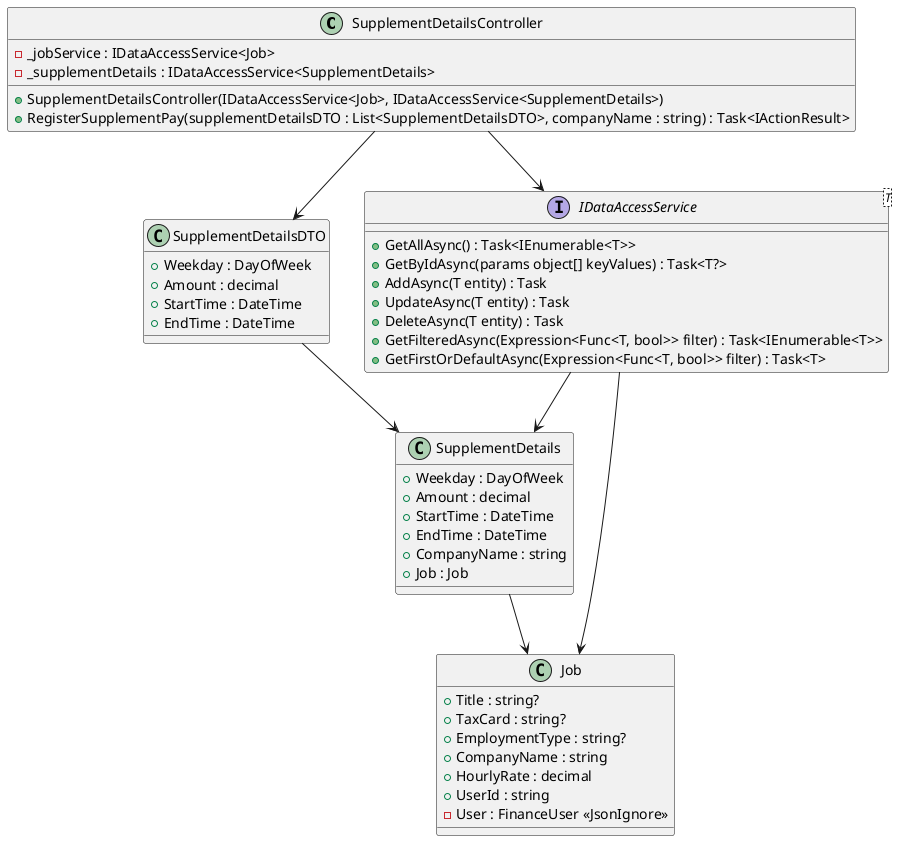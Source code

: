 @startuml
class SupplementDetailsController {
    - _jobService : IDataAccessService<Job>
    - _supplementDetails : IDataAccessService<SupplementDetails>
    + SupplementDetailsController(IDataAccessService<Job>, IDataAccessService<SupplementDetails>)
    + RegisterSupplementPay(supplementDetailsDTO : List<SupplementDetailsDTO>, companyName : string) : Task<IActionResult>
}

interface IDataAccessService<T> {
    + GetAllAsync() : Task<IEnumerable<T>>
    + GetByIdAsync(params object[] keyValues) : Task<T?>
    + AddAsync(T entity) : Task
    + UpdateAsync(T entity) : Task
    + DeleteAsync(T entity) : Task
    + GetFilteredAsync(Expression<Func<T, bool>> filter) : Task<IEnumerable<T>>
    + GetFirstOrDefaultAsync(Expression<Func<T, bool>> filter) : Task<T>
}

class SupplementDetails {
    + Weekday : DayOfWeek
    + Amount : decimal
    + StartTime : DateTime
    + EndTime : DateTime
    + CompanyName : string
    + Job : Job
}

class SupplementDetailsDTO {
    + Weekday : DayOfWeek
    + Amount : decimal
    + StartTime : DateTime
    + EndTime : DateTime
}

class Job {
    + Title : string?
    + TaxCard : string?
    + EmploymentType : string?
    + CompanyName : string
    + HourlyRate : decimal
    + UserId : string
    - User : FinanceUser <<JsonIgnore>>
}

SupplementDetailsController --> IDataAccessService
SupplementDetailsController --> SupplementDetailsDTO
IDataAccessService --> SupplementDetails
IDataAccessService --> Job
SupplementDetails --> Job
SupplementDetailsDTO --> SupplementDetails
@enduml